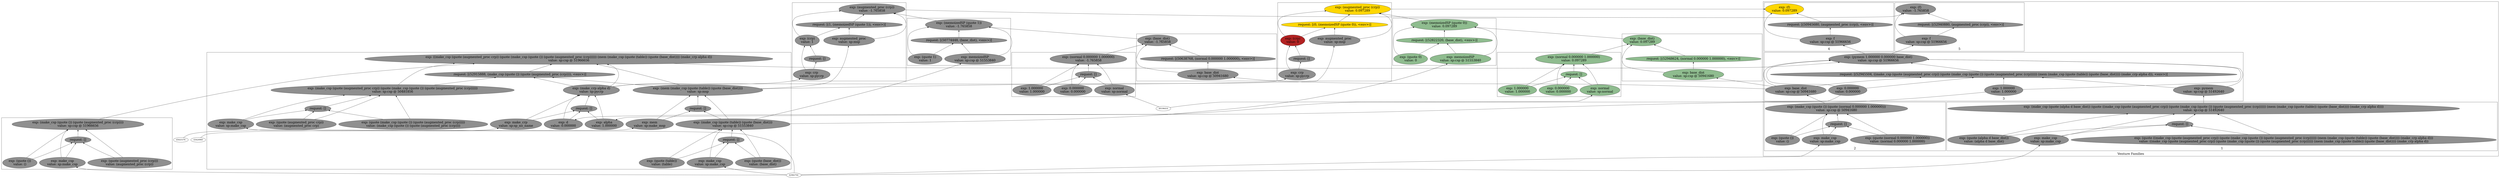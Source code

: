 digraph {
rankdir=BT
fontsize=24
subgraph cluster1 {
label="Venture Families"
subgraph cluster2 {
label="1"
"51492640"["fillcolor"="grey56" "fontsize"="24" "label"="exp: (make_csp (quote (alpha d base_dist)) (quote ((make_csp (quote (augmented_proc crp)) (quote (make_csp (quote ()) (quote (augmented_proc (crp)))))) (mem (make_csp (quote (table)) (quote (base_dist)))) (make_crp alpha d))))\nvalue: sp:csp @ 51492640" "shape"="ellipse" "style"="filled" ]
"51454896"["fillcolor"="grey56" "fontsize"="24" "label"="request: []" "shape"="ellipse" "style"="filled" ]
"51908256"["fillcolor"="grey56" "fontsize"="24" "label"="exp: make_csp\nvalue: sp:make_csp" "shape"="ellipse" "style"="filled" ]
"51943200"["fillcolor"="grey56" "fontsize"="24" "label"="exp: (quote (alpha d base_dist))\nvalue: (alpha d base_dist)" "shape"="ellipse" "style"="filled" ]
"52168016"["fillcolor"="grey56" "fontsize"="24" "label"="exp: (quote ((make_csp (quote (augmented_proc crp)) (quote (make_csp (quote ()) (quote (augmented_proc (crp)))))) (mem (make_csp (quote (table)) (quote (base_dist)))) (make_crp alpha d)))\nvalue: ((make_csp (quote (augmented_proc crp)) (quote (make_csp (quote ()) (quote (augmented_proc (crp)))))) (mem (make_csp (quote (table)) (quote (base_dist)))) (make_crp alpha d))" "shape"="ellipse" "style"="filled" ]
}

subgraph cluster3 {
label="2"
"50941680"["fillcolor"="grey56" "fontsize"="24" "label"="exp: (make_csp (quote ()) (quote (normal 0.000000 1.000000)))\nvalue: sp:csp @ 50941680" "shape"="ellipse" "style"="filled" ]
"52590960"["fillcolor"="grey56" "fontsize"="24" "label"="request: []" "shape"="ellipse" "style"="filled" ]
"52229536"["fillcolor"="grey56" "fontsize"="24" "label"="exp: make_csp\nvalue: sp:make_csp" "shape"="ellipse" "style"="filled" ]
"50480656"["fillcolor"="grey56" "fontsize"="24" "label"="exp: (quote ())\nvalue: ()" "shape"="ellipse" "style"="filled" ]
"50906912"["fillcolor"="grey56" "fontsize"="24" "label"="exp: (quote (normal 0.000000 1.000000))\nvalue: (normal 0.000000 1.000000)" "shape"="ellipse" "style"="filled" ]
}

subgraph cluster4 {
label="3"
"50944624"["fillcolor"="grey56" "fontsize"="24" "label"="exp: (pymem 1.000000 0.000000 base_dist)\nvalue: sp:csp @ 51966656" "shape"="ellipse" "style"="filled" ]
"52945504"["fillcolor"="grey56" "fontsize"="24" "label"="request: [(52945504, ((make_csp (quote (augmented_proc crp)) (quote (make_csp (quote ()) (quote (augmented_proc (crp)))))) (mem (make_csp (quote (table)) (quote (base_dist)))) (make_crp alpha d)), <env>)]" "shape"="ellipse" "style"="filled" ]
"50676128"["fillcolor"="grey56" "fontsize"="24" "label"="exp: pymem\nvalue: sp:csp @ 51492640" "shape"="ellipse" "style"="filled" ]
"50509856"["fillcolor"="grey56" "fontsize"="24" "label"="exp: 1.000000\nvalue: 1.000000" "shape"="ellipse" "style"="filled" ]
"50710640"["fillcolor"="grey56" "fontsize"="24" "label"="exp: 0.000000\nvalue: 0.000000" "shape"="ellipse" "style"="filled" ]
"50593984"["fillcolor"="grey56" "fontsize"="24" "label"="exp: base_dist\nvalue: sp:csp @ 50941680" "shape"="ellipse" "style"="filled" ]
}

subgraph cluster5 {
label="4"
"52188672"["fillcolor"="gold" "fontsize"="24" "label"="exp: (f)\nvalue: 0.097289" "shape"="ellipse" "style"="filled" ]
"50945680"["fillcolor"="grey56" "fontsize"="24" "label"="request: [(50945680, (augmented_proc (crp)), <env>)]" "shape"="ellipse" "style"="filled" ]
"52250192"["fillcolor"="grey56" "fontsize"="24" "label"="exp: f\nvalue: sp:csp @ 51966656" "shape"="ellipse" "style"="filled" ]
}

subgraph cluster6 {
label="5"
"52985776"["fillcolor"="grey56" "fontsize"="24" "label"="exp: (f)\nvalue: -1.765858" "shape"="ellipse" "style"="filled" ]
"52940880"["fillcolor"="grey56" "fontsize"="24" "label"="request: [(52940880, (augmented_proc (crp)), <env>)]" "shape"="ellipse" "style"="filled" ]
"50773392"["fillcolor"="grey56" "fontsize"="24" "label"="exp: f\nvalue: sp:csp @ 51966656" "shape"="ellipse" "style"="filled" ]
}

}

subgraph cluster7 {
label=""
"50638992"["fillcolor"="grey56" "fontsize"="24" "label"="exp: (base_dist)\nvalue: -1.765858" "shape"="ellipse" "style"="filled" ]
"50638768"["fillcolor"="grey56" "fontsize"="24" "label"="request: [(50638768, (normal 0.000000 1.000000), <env>)]" "shape"="ellipse" "style"="filled" ]
"52963888"["fillcolor"="grey56" "fontsize"="24" "label"="exp: base_dist\nvalue: sp:csp @ 50941680" "shape"="ellipse" "style"="filled" ]
}

subgraph cluster8 {
label=""
"50757296"["fillcolor"="grey56" "fontsize"="24" "label"="exp: ((make_csp (quote (augmented_proc crp)) (quote (make_csp (quote ()) (quote (augmented_proc (crp)))))) (mem (make_csp (quote (table)) (quote (base_dist)))) (make_crp alpha d))\nvalue: sp:csp @ 51966656" "shape"="ellipse" "style"="filled" ]
"52915888"["fillcolor"="grey56" "fontsize"="24" "label"="request: [(52915888, (make_csp (quote ()) (quote (augmented_proc (crp)))), <env>)]" "shape"="ellipse" "style"="filled" ]
"50481856"["fillcolor"="grey56" "fontsize"="24" "label"="exp: (make_csp (quote (augmented_proc crp)) (quote (make_csp (quote ()) (quote (augmented_proc (crp))))))\nvalue: sp:csp @ 50481856" "shape"="ellipse" "style"="filled" ]
"50947840"["fillcolor"="grey56" "fontsize"="24" "label"="request: []" "shape"="ellipse" "style"="filled" ]
"51267424"["fillcolor"="grey56" "fontsize"="24" "label"="exp: make_csp\nvalue: sp:make_csp" "shape"="ellipse" "style"="filled" ]
"51303600"["fillcolor"="grey56" "fontsize"="24" "label"="exp: (quote (augmented_proc crp))\nvalue: (augmented_proc crp)" "shape"="ellipse" "style"="filled" ]
"51354800"["fillcolor"="grey56" "fontsize"="24" "label"="exp: (quote (make_csp (quote ()) (quote (augmented_proc (crp)))))\nvalue: (make_csp (quote ()) (quote (augmented_proc (crp))))" "shape"="ellipse" "style"="filled" ]
"51442176"["fillcolor"="grey56" "fontsize"="24" "label"="exp: (mem (make_csp (quote (table)) (quote (base_dist))))\nvalue: sp:msp" "shape"="ellipse" "style"="filled" ]
"51390976"["fillcolor"="grey56" "fontsize"="24" "label"="request: []" "shape"="ellipse" "style"="filled" ]
"51478352"["fillcolor"="grey56" "fontsize"="24" "label"="exp: mem\nvalue: sp:make_msp" "shape"="ellipse" "style"="filled" ]
"51553840"["fillcolor"="grey56" "fontsize"="24" "label"="exp: (make_csp (quote (table)) (quote (base_dist)))\nvalue: sp:csp @ 51553840" "shape"="ellipse" "style"="filled" ]
"51516096"["fillcolor"="grey56" "fontsize"="24" "label"="request: []" "shape"="ellipse" "style"="filled" ]
"51591584"["fillcolor"="grey56" "fontsize"="24" "label"="exp: make_csp\nvalue: sp:make_csp" "shape"="ellipse" "style"="filled" ]
"51629328"["fillcolor"="grey56" "fontsize"="24" "label"="exp: (quote (table))\nvalue: (table)" "shape"="ellipse" "style"="filled" ]
"51667072"["fillcolor"="grey56" "fontsize"="24" "label"="exp: (quote (base_dist))\nvalue: (base_dist)" "shape"="ellipse" "style"="filled" ]
"51742560"["fillcolor"="grey56" "fontsize"="24" "label"="exp: (make_crp alpha d)\nvalue: sp:pycrp" "shape"="ellipse" "style"="filled" ]
"51704816"["fillcolor"="grey56" "fontsize"="24" "label"="request: []" "shape"="ellipse" "style"="filled" ]
"51780304"["fillcolor"="grey56" "fontsize"="24" "label"="exp: make_crp\nvalue: sp:sp_no_name" "shape"="ellipse" "style"="filled" ]
"51829936"["fillcolor"="grey56" "fontsize"="24" "label"="exp: alpha\nvalue: 1.000000" "shape"="ellipse" "style"="filled" ]
"51879568"["fillcolor"="grey56" "fontsize"="24" "label"="exp: d\nvalue: 0.000000" "shape"="ellipse" "style"="filled" ]
}

subgraph cluster9 {
label=""
"50774672"["fillcolor"="grey56" "fontsize"="24" "label"="exp: (memoizedSP (quote 1))\nvalue: -1.765858" "shape"="ellipse" "style"="filled" ]
"50774448"["fillcolor"="grey56" "fontsize"="24" "label"="request: [(50774448, (base_dist), <env>)]" "shape"="ellipse" "style"="filled" ]
"52947440"["fillcolor"="grey56" "fontsize"="24" "label"="exp: memoizedSP\nvalue: sp:csp @ 51553840" "shape"="ellipse" "style"="filled" ]
"52947712"["fillcolor"="grey56" "fontsize"="24" "label"="exp: (quote 1)\nvalue: 1" "shape"="ellipse" "style"="filled" ]
}

subgraph cluster10 {
label=""
"50780176"["fillcolor"="grey56" "fontsize"="24" "label"="exp: (augmented_proc (crp))\nvalue: -1.765858" "shape"="ellipse" "style"="filled" ]
"52983152"["fillcolor"="grey56" "fontsize"="24" "label"="request: [(1, (memoizedSP (quote 1)), <env>)]" "shape"="ellipse" "style"="filled" ]
"52957520"["fillcolor"="grey56" "fontsize"="24" "label"="exp: augmented_proc\nvalue: sp:msp" "shape"="ellipse" "style"="filled" ]
"52990320"["fillcolor"="grey56" "fontsize"="24" "label"="exp: (crp)\nvalue: 1" "shape"="ellipse" "style"="filled" ]
"52990096"["fillcolor"="grey56" "fontsize"="24" "label"="request: []" "shape"="ellipse" "style"="filled" ]
"52951216"["fillcolor"="grey56" "fontsize"="24" "label"="exp: crp\nvalue: sp:pycrp" "shape"="ellipse" "style"="filled" ]
}

subgraph cluster11 {
label=""
"51966656"["fillcolor"="grey56" "fontsize"="24" "label"="exp: (make_csp (quote ()) (quote (augmented_proc (crp))))\nvalue: sp:csp @ 51966656" "shape"="ellipse" "style"="filled" ]
"51928912"["fillcolor"="grey56" "fontsize"="24" "label"="request: []" "shape"="ellipse" "style"="filled" ]
"52004400"["fillcolor"="grey56" "fontsize"="24" "label"="exp: make_csp\nvalue: sp:make_csp" "shape"="ellipse" "style"="filled" ]
"52065920"["fillcolor"="grey56" "fontsize"="24" "label"="exp: (quote ())\nvalue: ()" "shape"="ellipse" "style"="filled" ]
"52127152"["fillcolor"="grey56" "fontsize"="24" "label"="exp: (quote (augmented_proc (crp)))\nvalue: (augmented_proc (crp))" "shape"="ellipse" "style"="filled" ]
}

subgraph cluster12 {
label=""
"52611616"["fillcolor"="gold" "fontsize"="24" "label"="exp: (augmented_proc (crp))\nvalue: 0.097289" "shape"="ellipse" "style"="filled" ]
"52561984"["fillcolor"="gold" "fontsize"="24" "label"="request: [(0, (memoizedSP (quote 0)), <env>)]" "shape"="ellipse" "style"="filled" ]
"52640544"["fillcolor"="grey56" "fontsize"="24" "label"="exp: augmented_proc\nvalue: sp:msp" "shape"="ellipse" "style"="filled" ]
"52723056"["fillcolor"="firebrick" "fontsize"="24" "label"="exp: (crp)\nvalue: 0" "shape"="ellipse" "style"="filled" ]
"52661248"["fillcolor"="grey56" "fontsize"="24" "label"="request: []" "shape"="ellipse" "style"="filled" ]
"52772688"["fillcolor"="grey56" "fontsize"="24" "label"="exp: crp\nvalue: sp:pycrp" "shape"="ellipse" "style"="filled" ]
}

subgraph cluster13 {
label=""
"52917072"["fillcolor"="darkseagreen" "fontsize"="24" "label"="exp: (memoizedSP (quote 0))\nvalue: 0.097289" "shape"="ellipse" "style"="filled" ]
"52822320"["fillcolor"="darkseagreen" "fontsize"="24" "label"="request: [(52822320, (base_dist), <env>)]" "shape"="ellipse" "style"="filled" ]
"52931632"["fillcolor"="darkseagreen" "fontsize"="24" "label"="exp: memoizedSP\nvalue: sp:csp @ 51553840" "shape"="ellipse" "style"="filled" ]
"52942064"["fillcolor"="darkseagreen" "fontsize"="24" "label"="exp: (quote 0)\nvalue: 0" "shape"="ellipse" "style"="filled" ]
}

subgraph cluster14 {
label=""
"52926560"["fillcolor"="grey56" "fontsize"="24" "label"="exp: (normal 0.000000 1.000000)\nvalue: -1.765858" "shape"="ellipse" "style"="filled" ]
"52926336"["fillcolor"="grey56" "fontsize"="24" "label"="request: []" "shape"="ellipse" "style"="filled" ]
"52926784"["fillcolor"="grey56" "fontsize"="24" "label"="exp: normal\nvalue: sp:normal" "shape"="ellipse" "style"="filled" ]
"50905840"["fillcolor"="grey56" "fontsize"="24" "label"="exp: 0.000000\nvalue: 0.000000" "shape"="ellipse" "style"="filled" ]
"50906064"["fillcolor"="grey56" "fontsize"="24" "label"="exp: 1.000000\nvalue: 1.000000" "shape"="ellipse" "style"="filled" ]
}

subgraph cluster15 {
label=""
"52935120"["fillcolor"="darkseagreen" "fontsize"="24" "label"="exp: (base_dist)\nvalue: 0.097289" "shape"="ellipse" "style"="filled" ]
"52948624"["fillcolor"="darkseagreen" "fontsize"="24" "label"="request: [(52948624, (normal 0.000000 1.000000), <env>)]" "shape"="ellipse" "style"="filled" ]
"52987008"["fillcolor"="darkseagreen" "fontsize"="24" "label"="exp: base_dist\nvalue: sp:csp @ 50941680" "shape"="ellipse" "style"="filled" ]
}

subgraph cluster16 {
label=""
"52965040"["fillcolor"="darkseagreen" "fontsize"="24" "label"="exp: (normal 0.000000 1.000000)\nvalue: 0.097289" "shape"="ellipse" "style"="filled" ]
"52951696"["fillcolor"="darkseagreen" "fontsize"="24" "label"="request: []" "shape"="ellipse" "style"="filled" ]
"52965264"["fillcolor"="darkseagreen" "fontsize"="24" "label"="exp: normal\nvalue: sp:normal" "shape"="ellipse" "style"="filled" ]
"52977872"["fillcolor"="darkseagreen" "fontsize"="24" "label"="exp: 0.000000\nvalue: 0.000000" "shape"="ellipse" "style"="filled" ]
"52978096"["fillcolor"="darkseagreen" "fontsize"="24" "label"="exp: 1.000000\nvalue: 1.000000" "shape"="ellipse" "style"="filled" ]
}

"52963888" -> "50638992"["arrowhead"="normal" "color"="black" "style"="solid" ]
"52963888" -> "50638768"["arrowhead"="normal" "color"="black" "style"="solid" ]
"50593984" -> "52963888"["arrowhead"="normal" "color"="black" "style"="solid" ]
"50638768" -> "50638992"["arrowhead"="normal" "color"="black" "style"="solid" ]
"52926560" -> "50638992"["arrowhead"="normal" "color"="black" "style"="solid" ]
"50481856" -> "50757296"["arrowhead"="normal" "color"="black" "style"="solid" ]
"50481856" -> "52915888"["arrowhead"="normal" "color"="black" "style"="solid" ]
"51267424" -> "50481856"["arrowhead"="normal" "color"="black" "style"="solid" ]
"51267424" -> "50947840"["arrowhead"="normal" "color"="black" "style"="solid" ]
"42982704" -> "51267424"["arrowhead"="normal" "color"="black" "style"="solid" ]
"51303600" -> "50481856"["arrowhead"="normal" "color"="black" "style"="solid" ]
"51303600" -> "50947840"["arrowhead"="normal" "color"="black" "style"="solid" ]
"51354800" -> "50481856"["arrowhead"="normal" "color"="black" "style"="solid" ]
"51354800" -> "50947840"["arrowhead"="normal" "color"="black" "style"="solid" ]
"50947840" -> "50481856"["arrowhead"="normal" "color"="black" "style"="solid" ]
"51442176" -> "50757296"["arrowhead"="normal" "color"="black" "style"="solid" ]
"51442176" -> "52915888"["arrowhead"="normal" "color"="black" "style"="solid" ]
"51478352" -> "51442176"["arrowhead"="normal" "color"="black" "style"="solid" ]
"51478352" -> "51390976"["arrowhead"="normal" "color"="black" "style"="solid" ]
"43620960" -> "51478352"["arrowhead"="normal" "color"="black" "style"="solid" ]
"51553840" -> "51442176"["arrowhead"="normal" "color"="black" "style"="solid" ]
"51553840" -> "51390976"["arrowhead"="normal" "color"="black" "style"="solid" ]
"51591584" -> "51553840"["arrowhead"="normal" "color"="black" "style"="solid" ]
"51591584" -> "51516096"["arrowhead"="normal" "color"="black" "style"="solid" ]
"42982704" -> "51591584"["arrowhead"="normal" "color"="black" "style"="solid" ]
"51629328" -> "51553840"["arrowhead"="normal" "color"="black" "style"="solid" ]
"51629328" -> "51516096"["arrowhead"="normal" "color"="black" "style"="solid" ]
"51667072" -> "51553840"["arrowhead"="normal" "color"="black" "style"="solid" ]
"51667072" -> "51516096"["arrowhead"="normal" "color"="black" "style"="solid" ]
"51516096" -> "51553840"["arrowhead"="normal" "color"="black" "style"="solid" ]
"51390976" -> "51442176"["arrowhead"="normal" "color"="black" "style"="solid" ]
"51742560" -> "50757296"["arrowhead"="normal" "color"="black" "style"="solid" ]
"51742560" -> "52915888"["arrowhead"="normal" "color"="black" "style"="solid" ]
"51780304" -> "51742560"["arrowhead"="normal" "color"="black" "style"="solid" ]
"51780304" -> "51704816"["arrowhead"="normal" "color"="black" "style"="solid" ]
"45025376" -> "51780304"["arrowhead"="normal" "color"="black" "style"="solid" ]
"51829936" -> "51742560"["arrowhead"="normal" "color"="black" "style"="solid" ]
"51829936" -> "51704816"["arrowhead"="normal" "color"="black" "style"="solid" ]
"50509856" -> "51829936"["arrowhead"="normal" "color"="black" "style"="solid" ]
"51879568" -> "51742560"["arrowhead"="normal" "color"="black" "style"="solid" ]
"51879568" -> "51704816"["arrowhead"="normal" "color"="black" "style"="solid" ]
"50710640" -> "51879568"["arrowhead"="normal" "color"="black" "style"="solid" ]
"51704816" -> "51742560"["arrowhead"="normal" "color"="black" "style"="solid" ]
"52915888" -> "50757296"["arrowhead"="normal" "color"="black" "style"="solid" ]
"51966656" -> "50757296"["arrowhead"="normal" "color"="black" "style"="solid" ]
"52947440" -> "50774672"["arrowhead"="normal" "color"="black" "style"="solid" ]
"52947440" -> "50774448"["arrowhead"="normal" "color"="black" "style"="solid" ]
"51553840" -> "52947440"["arrowhead"="normal" "color"="black" "style"="solid" ]
"52947712" -> "50774672"["arrowhead"="normal" "color"="black" "style"="solid" ]
"52947712" -> "50774448"["arrowhead"="normal" "color"="black" "style"="solid" ]
"50774448" -> "50774672"["arrowhead"="normal" "color"="black" "style"="solid" ]
"50638992" -> "50774672"["arrowhead"="normal" "color"="black" "style"="solid" ]
"52957520" -> "50780176"["arrowhead"="normal" "color"="black" "style"="solid" ]
"52957520" -> "52983152"["arrowhead"="normal" "color"="black" "style"="solid" ]
"51442176" -> "52957520"["arrowhead"="normal" "color"="black" "style"="solid" ]
"52990320" -> "50780176"["arrowhead"="normal" "color"="black" "style"="solid" ]
"52990320" -> "52983152"["arrowhead"="normal" "color"="black" "style"="solid" ]
"52951216" -> "52990320"["arrowhead"="normal" "color"="black" "style"="solid" ]
"52951216" -> "52990096"["arrowhead"="normal" "color"="black" "style"="solid" ]
"51742560" -> "52951216"["arrowhead"="normal" "color"="black" "style"="solid" ]
"52990096" -> "52990320"["arrowhead"="normal" "color"="black" "style"="solid" ]
"52983152" -> "50780176"["arrowhead"="normal" "color"="black" "style"="solid" ]
"50774672" -> "50780176"["arrowhead"="normal" "color"="black" "style"="solid" ]
"52229536" -> "50941680"["arrowhead"="normal" "color"="black" "style"="solid" ]
"52229536" -> "52590960"["arrowhead"="normal" "color"="black" "style"="solid" ]
"42982704" -> "52229536"["arrowhead"="normal" "color"="black" "style"="solid" ]
"50480656" -> "50941680"["arrowhead"="normal" "color"="black" "style"="solid" ]
"50480656" -> "52590960"["arrowhead"="normal" "color"="black" "style"="solid" ]
"50906912" -> "50941680"["arrowhead"="normal" "color"="black" "style"="solid" ]
"50906912" -> "52590960"["arrowhead"="normal" "color"="black" "style"="solid" ]
"52590960" -> "50941680"["arrowhead"="normal" "color"="black" "style"="solid" ]
"50676128" -> "50944624"["arrowhead"="normal" "color"="black" "style"="solid" ]
"50676128" -> "52945504"["arrowhead"="normal" "color"="black" "style"="solid" ]
"51492640" -> "50676128"["arrowhead"="normal" "color"="black" "style"="solid" ]
"50509856" -> "50944624"["arrowhead"="normal" "color"="black" "style"="solid" ]
"50509856" -> "52945504"["arrowhead"="normal" "color"="black" "style"="solid" ]
"50710640" -> "50944624"["arrowhead"="normal" "color"="black" "style"="solid" ]
"50710640" -> "52945504"["arrowhead"="normal" "color"="black" "style"="solid" ]
"50593984" -> "50944624"["arrowhead"="normal" "color"="black" "style"="solid" ]
"50593984" -> "52945504"["arrowhead"="normal" "color"="black" "style"="solid" ]
"50941680" -> "50593984"["arrowhead"="normal" "color"="black" "style"="solid" ]
"52945504" -> "50944624"["arrowhead"="normal" "color"="black" "style"="solid" ]
"50757296" -> "50944624"["arrowhead"="normal" "color"="black" "style"="solid" ]
"51908256" -> "51492640"["arrowhead"="normal" "color"="black" "style"="solid" ]
"51908256" -> "51454896"["arrowhead"="normal" "color"="black" "style"="solid" ]
"42982704" -> "51908256"["arrowhead"="normal" "color"="black" "style"="solid" ]
"51943200" -> "51492640"["arrowhead"="normal" "color"="black" "style"="solid" ]
"51943200" -> "51454896"["arrowhead"="normal" "color"="black" "style"="solid" ]
"52168016" -> "51492640"["arrowhead"="normal" "color"="black" "style"="solid" ]
"52168016" -> "51454896"["arrowhead"="normal" "color"="black" "style"="solid" ]
"51454896" -> "51492640"["arrowhead"="normal" "color"="black" "style"="solid" ]
"52004400" -> "51966656"["arrowhead"="normal" "color"="black" "style"="solid" ]
"52004400" -> "51928912"["arrowhead"="normal" "color"="black" "style"="solid" ]
"42982704" -> "52004400"["arrowhead"="normal" "color"="black" "style"="solid" ]
"52065920" -> "51966656"["arrowhead"="normal" "color"="black" "style"="solid" ]
"52065920" -> "51928912"["arrowhead"="normal" "color"="black" "style"="solid" ]
"52127152" -> "51966656"["arrowhead"="normal" "color"="black" "style"="solid" ]
"52127152" -> "51928912"["arrowhead"="normal" "color"="black" "style"="solid" ]
"51928912" -> "51966656"["arrowhead"="normal" "color"="black" "style"="solid" ]
"52250192" -> "52188672"["arrowhead"="normal" "color"="black" "style"="solid" ]
"52250192" -> "50945680"["arrowhead"="normal" "color"="black" "style"="solid" ]
"50944624" -> "52250192"["arrowhead"="normal" "color"="black" "style"="solid" ]
"50945680" -> "52188672"["arrowhead"="normal" "color"="black" "style"="solid" ]
"52611616" -> "52188672"["arrowhead"="normal" "color"="black" "style"="solid" ]
"52640544" -> "52611616"["arrowhead"="normal" "color"="black" "style"="solid" ]
"52640544" -> "52561984"["arrowhead"="normal" "color"="black" "style"="solid" ]
"51442176" -> "52640544"["arrowhead"="normal" "color"="black" "style"="solid" ]
"52723056" -> "52611616"["arrowhead"="normal" "color"="black" "style"="solid" ]
"52723056" -> "52561984"["arrowhead"="normal" "color"="black" "style"="solid" ]
"52772688" -> "52723056"["arrowhead"="normal" "color"="black" "style"="solid" ]
"52772688" -> "52661248"["arrowhead"="normal" "color"="black" "style"="solid" ]
"51742560" -> "52772688"["arrowhead"="normal" "color"="black" "style"="solid" ]
"52661248" -> "52723056"["arrowhead"="normal" "color"="black" "style"="solid" ]
"52561984" -> "52611616"["arrowhead"="normal" "color"="black" "style"="solid" ]
"52917072" -> "52611616"["arrowhead"="normal" "color"="black" "style"="solid" ]
"52931632" -> "52917072"["arrowhead"="normal" "color"="black" "style"="solid" ]
"52931632" -> "52822320"["arrowhead"="normal" "color"="black" "style"="solid" ]
"51553840" -> "52931632"["arrowhead"="normal" "color"="black" "style"="solid" ]
"52942064" -> "52917072"["arrowhead"="normal" "color"="black" "style"="solid" ]
"52942064" -> "52822320"["arrowhead"="normal" "color"="black" "style"="solid" ]
"52822320" -> "52917072"["arrowhead"="normal" "color"="black" "style"="solid" ]
"52935120" -> "52917072"["arrowhead"="normal" "color"="black" "style"="solid" ]
"52926784" -> "52926560"["arrowhead"="normal" "color"="black" "style"="solid" ]
"52926784" -> "52926336"["arrowhead"="normal" "color"="black" "style"="solid" ]
"49196416" -> "52926784"["arrowhead"="normal" "color"="black" "style"="solid" ]
"50905840" -> "52926560"["arrowhead"="normal" "color"="black" "style"="solid" ]
"50905840" -> "52926336"["arrowhead"="normal" "color"="black" "style"="solid" ]
"50906064" -> "52926560"["arrowhead"="normal" "color"="black" "style"="solid" ]
"50906064" -> "52926336"["arrowhead"="normal" "color"="black" "style"="solid" ]
"52926336" -> "52926560"["arrowhead"="normal" "color"="black" "style"="solid" ]
"52987008" -> "52935120"["arrowhead"="normal" "color"="black" "style"="solid" ]
"52987008" -> "52948624"["arrowhead"="normal" "color"="black" "style"="solid" ]
"50593984" -> "52987008"["arrowhead"="normal" "color"="black" "style"="solid" ]
"52948624" -> "52935120"["arrowhead"="normal" "color"="black" "style"="solid" ]
"52965040" -> "52935120"["arrowhead"="normal" "color"="black" "style"="solid" ]
"52965264" -> "52965040"["arrowhead"="normal" "color"="black" "style"="solid" ]
"52965264" -> "52951696"["arrowhead"="normal" "color"="black" "style"="solid" ]
"49196416" -> "52965264"["arrowhead"="normal" "color"="black" "style"="solid" ]
"52977872" -> "52965040"["arrowhead"="normal" "color"="black" "style"="solid" ]
"52977872" -> "52951696"["arrowhead"="normal" "color"="black" "style"="solid" ]
"52978096" -> "52965040"["arrowhead"="normal" "color"="black" "style"="solid" ]
"52978096" -> "52951696"["arrowhead"="normal" "color"="black" "style"="solid" ]
"52951696" -> "52965040"["arrowhead"="normal" "color"="black" "style"="solid" ]
"50773392" -> "52985776"["arrowhead"="normal" "color"="black" "style"="solid" ]
"50773392" -> "52940880"["arrowhead"="normal" "color"="black" "style"="solid" ]
"50944624" -> "50773392"["arrowhead"="normal" "color"="black" "style"="solid" ]
"52940880" -> "52985776"["arrowhead"="normal" "color"="black" "style"="solid" ]
"50780176" -> "52985776"["arrowhead"="normal" "color"="black" "style"="solid" ]

}